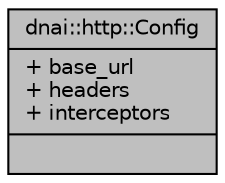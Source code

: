 digraph "dnai::http::Config"
{
  edge [fontname="Helvetica",fontsize="10",labelfontname="Helvetica",labelfontsize="10"];
  node [fontname="Helvetica",fontsize="10",shape=record];
  Node1 [label="{dnai::http::Config\n|+ base_url\l+ headers\l+ interceptors\l|}",height=0.2,width=0.4,color="black", fillcolor="grey75", style="filled", fontcolor="black"];
}
